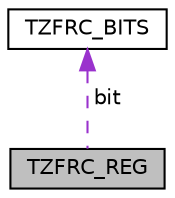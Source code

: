 digraph "TZFRC_REG"
{
  edge [fontname="Helvetica",fontsize="10",labelfontname="Helvetica",labelfontsize="10"];
  node [fontname="Helvetica",fontsize="10",shape=record];
  Node1 [label="TZFRC_REG",height=0.2,width=0.4,color="black", fillcolor="grey75", style="filled", fontcolor="black"];
  Node2 -> Node1 [dir="back",color="darkorchid3",fontsize="10",style="dashed",label=" bit" ];
  Node2 [label="TZFRC_BITS",height=0.2,width=0.4,color="black", fillcolor="white", style="filled",URL="$struct_t_z_f_r_c___b_i_t_s.html"];
}
